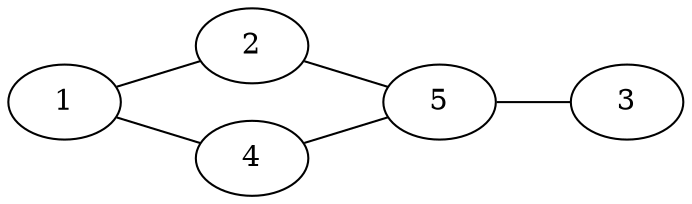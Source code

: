 // File generated automatically by write_graph in DotGraph

graph
{
  rankdir = LR;

  // Without graph attributes

  // Nodes 

  0[label = "1"];
  1[label = "2"];
  2[label = "3"];
  3[label = "4"];
  4[label = "5"];

  // Arcs 

  4--2[label = ""];
  0--3[label = ""];
  3--4[label = ""];
  0--1[label = ""];
  1--4[label = ""];
}
